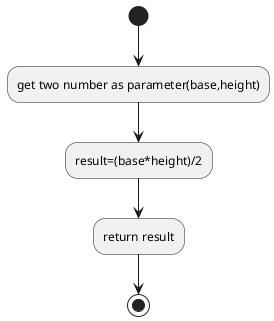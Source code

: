 @startuml
(*) --> get two number as parameter(base,height)
--> result=(base*height)/2
--> return result
--> (*)
@enduml